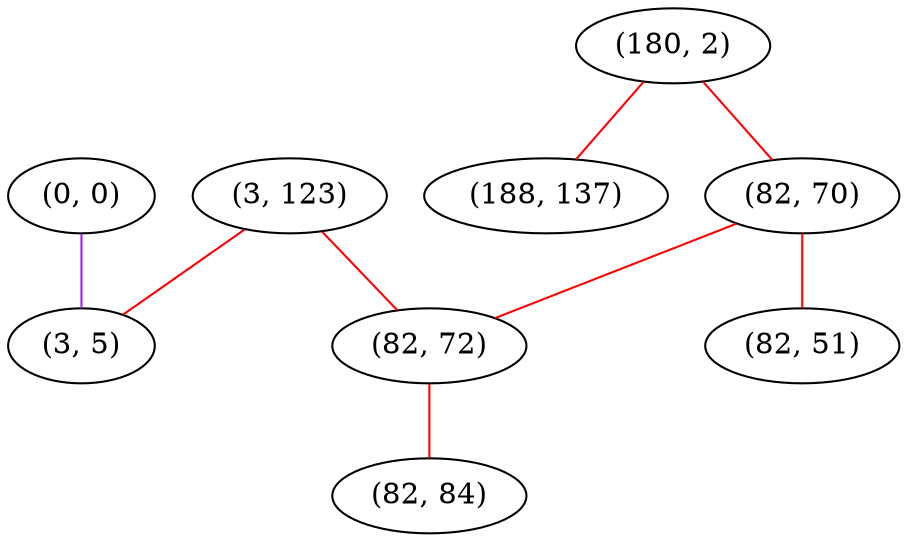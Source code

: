 graph "" {
"(0, 0)";
"(180, 2)";
"(188, 137)";
"(3, 123)";
"(82, 70)";
"(82, 51)";
"(82, 72)";
"(82, 84)";
"(3, 5)";
"(0, 0)" -- "(3, 5)"  [color=purple, key=0, weight=4];
"(180, 2)" -- "(82, 70)"  [color=red, key=0, weight=1];
"(180, 2)" -- "(188, 137)"  [color=red, key=0, weight=1];
"(3, 123)" -- "(82, 72)"  [color=red, key=0, weight=1];
"(3, 123)" -- "(3, 5)"  [color=red, key=0, weight=1];
"(82, 70)" -- "(82, 72)"  [color=red, key=0, weight=1];
"(82, 70)" -- "(82, 51)"  [color=red, key=0, weight=1];
"(82, 72)" -- "(82, 84)"  [color=red, key=0, weight=1];
}

